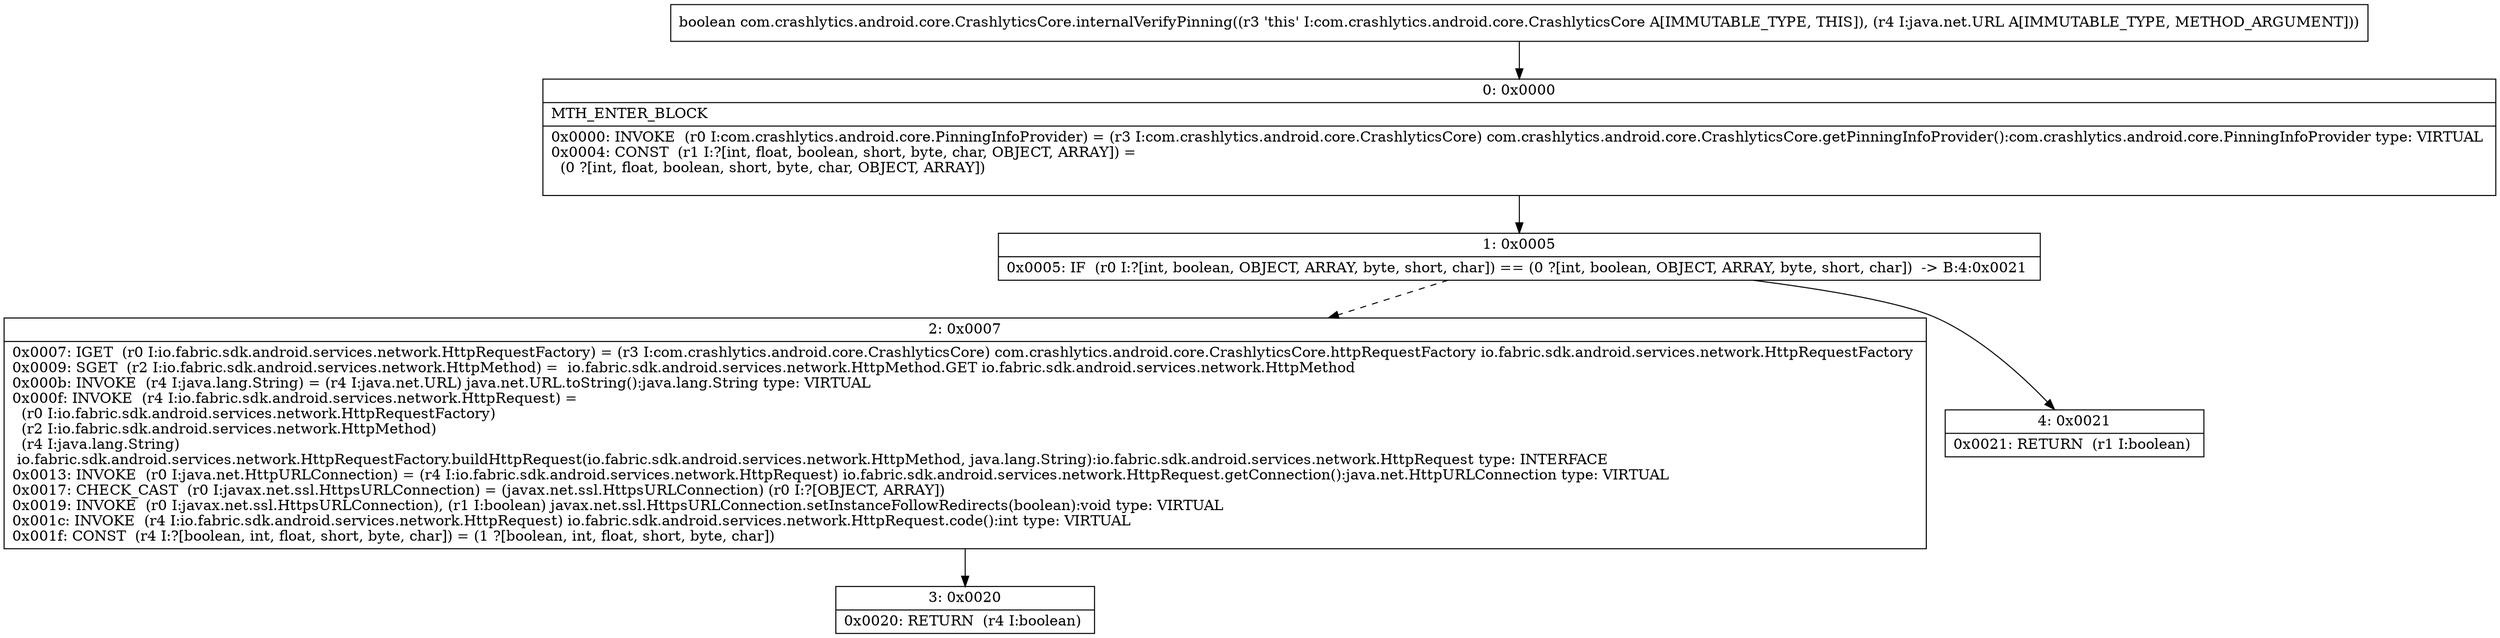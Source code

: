 digraph "CFG forcom.crashlytics.android.core.CrashlyticsCore.internalVerifyPinning(Ljava\/net\/URL;)Z" {
Node_0 [shape=record,label="{0\:\ 0x0000|MTH_ENTER_BLOCK\l|0x0000: INVOKE  (r0 I:com.crashlytics.android.core.PinningInfoProvider) = (r3 I:com.crashlytics.android.core.CrashlyticsCore) com.crashlytics.android.core.CrashlyticsCore.getPinningInfoProvider():com.crashlytics.android.core.PinningInfoProvider type: VIRTUAL \l0x0004: CONST  (r1 I:?[int, float, boolean, short, byte, char, OBJECT, ARRAY]) = \l  (0 ?[int, float, boolean, short, byte, char, OBJECT, ARRAY])\l \l}"];
Node_1 [shape=record,label="{1\:\ 0x0005|0x0005: IF  (r0 I:?[int, boolean, OBJECT, ARRAY, byte, short, char]) == (0 ?[int, boolean, OBJECT, ARRAY, byte, short, char])  \-\> B:4:0x0021 \l}"];
Node_2 [shape=record,label="{2\:\ 0x0007|0x0007: IGET  (r0 I:io.fabric.sdk.android.services.network.HttpRequestFactory) = (r3 I:com.crashlytics.android.core.CrashlyticsCore) com.crashlytics.android.core.CrashlyticsCore.httpRequestFactory io.fabric.sdk.android.services.network.HttpRequestFactory \l0x0009: SGET  (r2 I:io.fabric.sdk.android.services.network.HttpMethod) =  io.fabric.sdk.android.services.network.HttpMethod.GET io.fabric.sdk.android.services.network.HttpMethod \l0x000b: INVOKE  (r4 I:java.lang.String) = (r4 I:java.net.URL) java.net.URL.toString():java.lang.String type: VIRTUAL \l0x000f: INVOKE  (r4 I:io.fabric.sdk.android.services.network.HttpRequest) = \l  (r0 I:io.fabric.sdk.android.services.network.HttpRequestFactory)\l  (r2 I:io.fabric.sdk.android.services.network.HttpMethod)\l  (r4 I:java.lang.String)\l io.fabric.sdk.android.services.network.HttpRequestFactory.buildHttpRequest(io.fabric.sdk.android.services.network.HttpMethod, java.lang.String):io.fabric.sdk.android.services.network.HttpRequest type: INTERFACE \l0x0013: INVOKE  (r0 I:java.net.HttpURLConnection) = (r4 I:io.fabric.sdk.android.services.network.HttpRequest) io.fabric.sdk.android.services.network.HttpRequest.getConnection():java.net.HttpURLConnection type: VIRTUAL \l0x0017: CHECK_CAST  (r0 I:javax.net.ssl.HttpsURLConnection) = (javax.net.ssl.HttpsURLConnection) (r0 I:?[OBJECT, ARRAY]) \l0x0019: INVOKE  (r0 I:javax.net.ssl.HttpsURLConnection), (r1 I:boolean) javax.net.ssl.HttpsURLConnection.setInstanceFollowRedirects(boolean):void type: VIRTUAL \l0x001c: INVOKE  (r4 I:io.fabric.sdk.android.services.network.HttpRequest) io.fabric.sdk.android.services.network.HttpRequest.code():int type: VIRTUAL \l0x001f: CONST  (r4 I:?[boolean, int, float, short, byte, char]) = (1 ?[boolean, int, float, short, byte, char]) \l}"];
Node_3 [shape=record,label="{3\:\ 0x0020|0x0020: RETURN  (r4 I:boolean) \l}"];
Node_4 [shape=record,label="{4\:\ 0x0021|0x0021: RETURN  (r1 I:boolean) \l}"];
MethodNode[shape=record,label="{boolean com.crashlytics.android.core.CrashlyticsCore.internalVerifyPinning((r3 'this' I:com.crashlytics.android.core.CrashlyticsCore A[IMMUTABLE_TYPE, THIS]), (r4 I:java.net.URL A[IMMUTABLE_TYPE, METHOD_ARGUMENT])) }"];
MethodNode -> Node_0;
Node_0 -> Node_1;
Node_1 -> Node_2[style=dashed];
Node_1 -> Node_4;
Node_2 -> Node_3;
}

